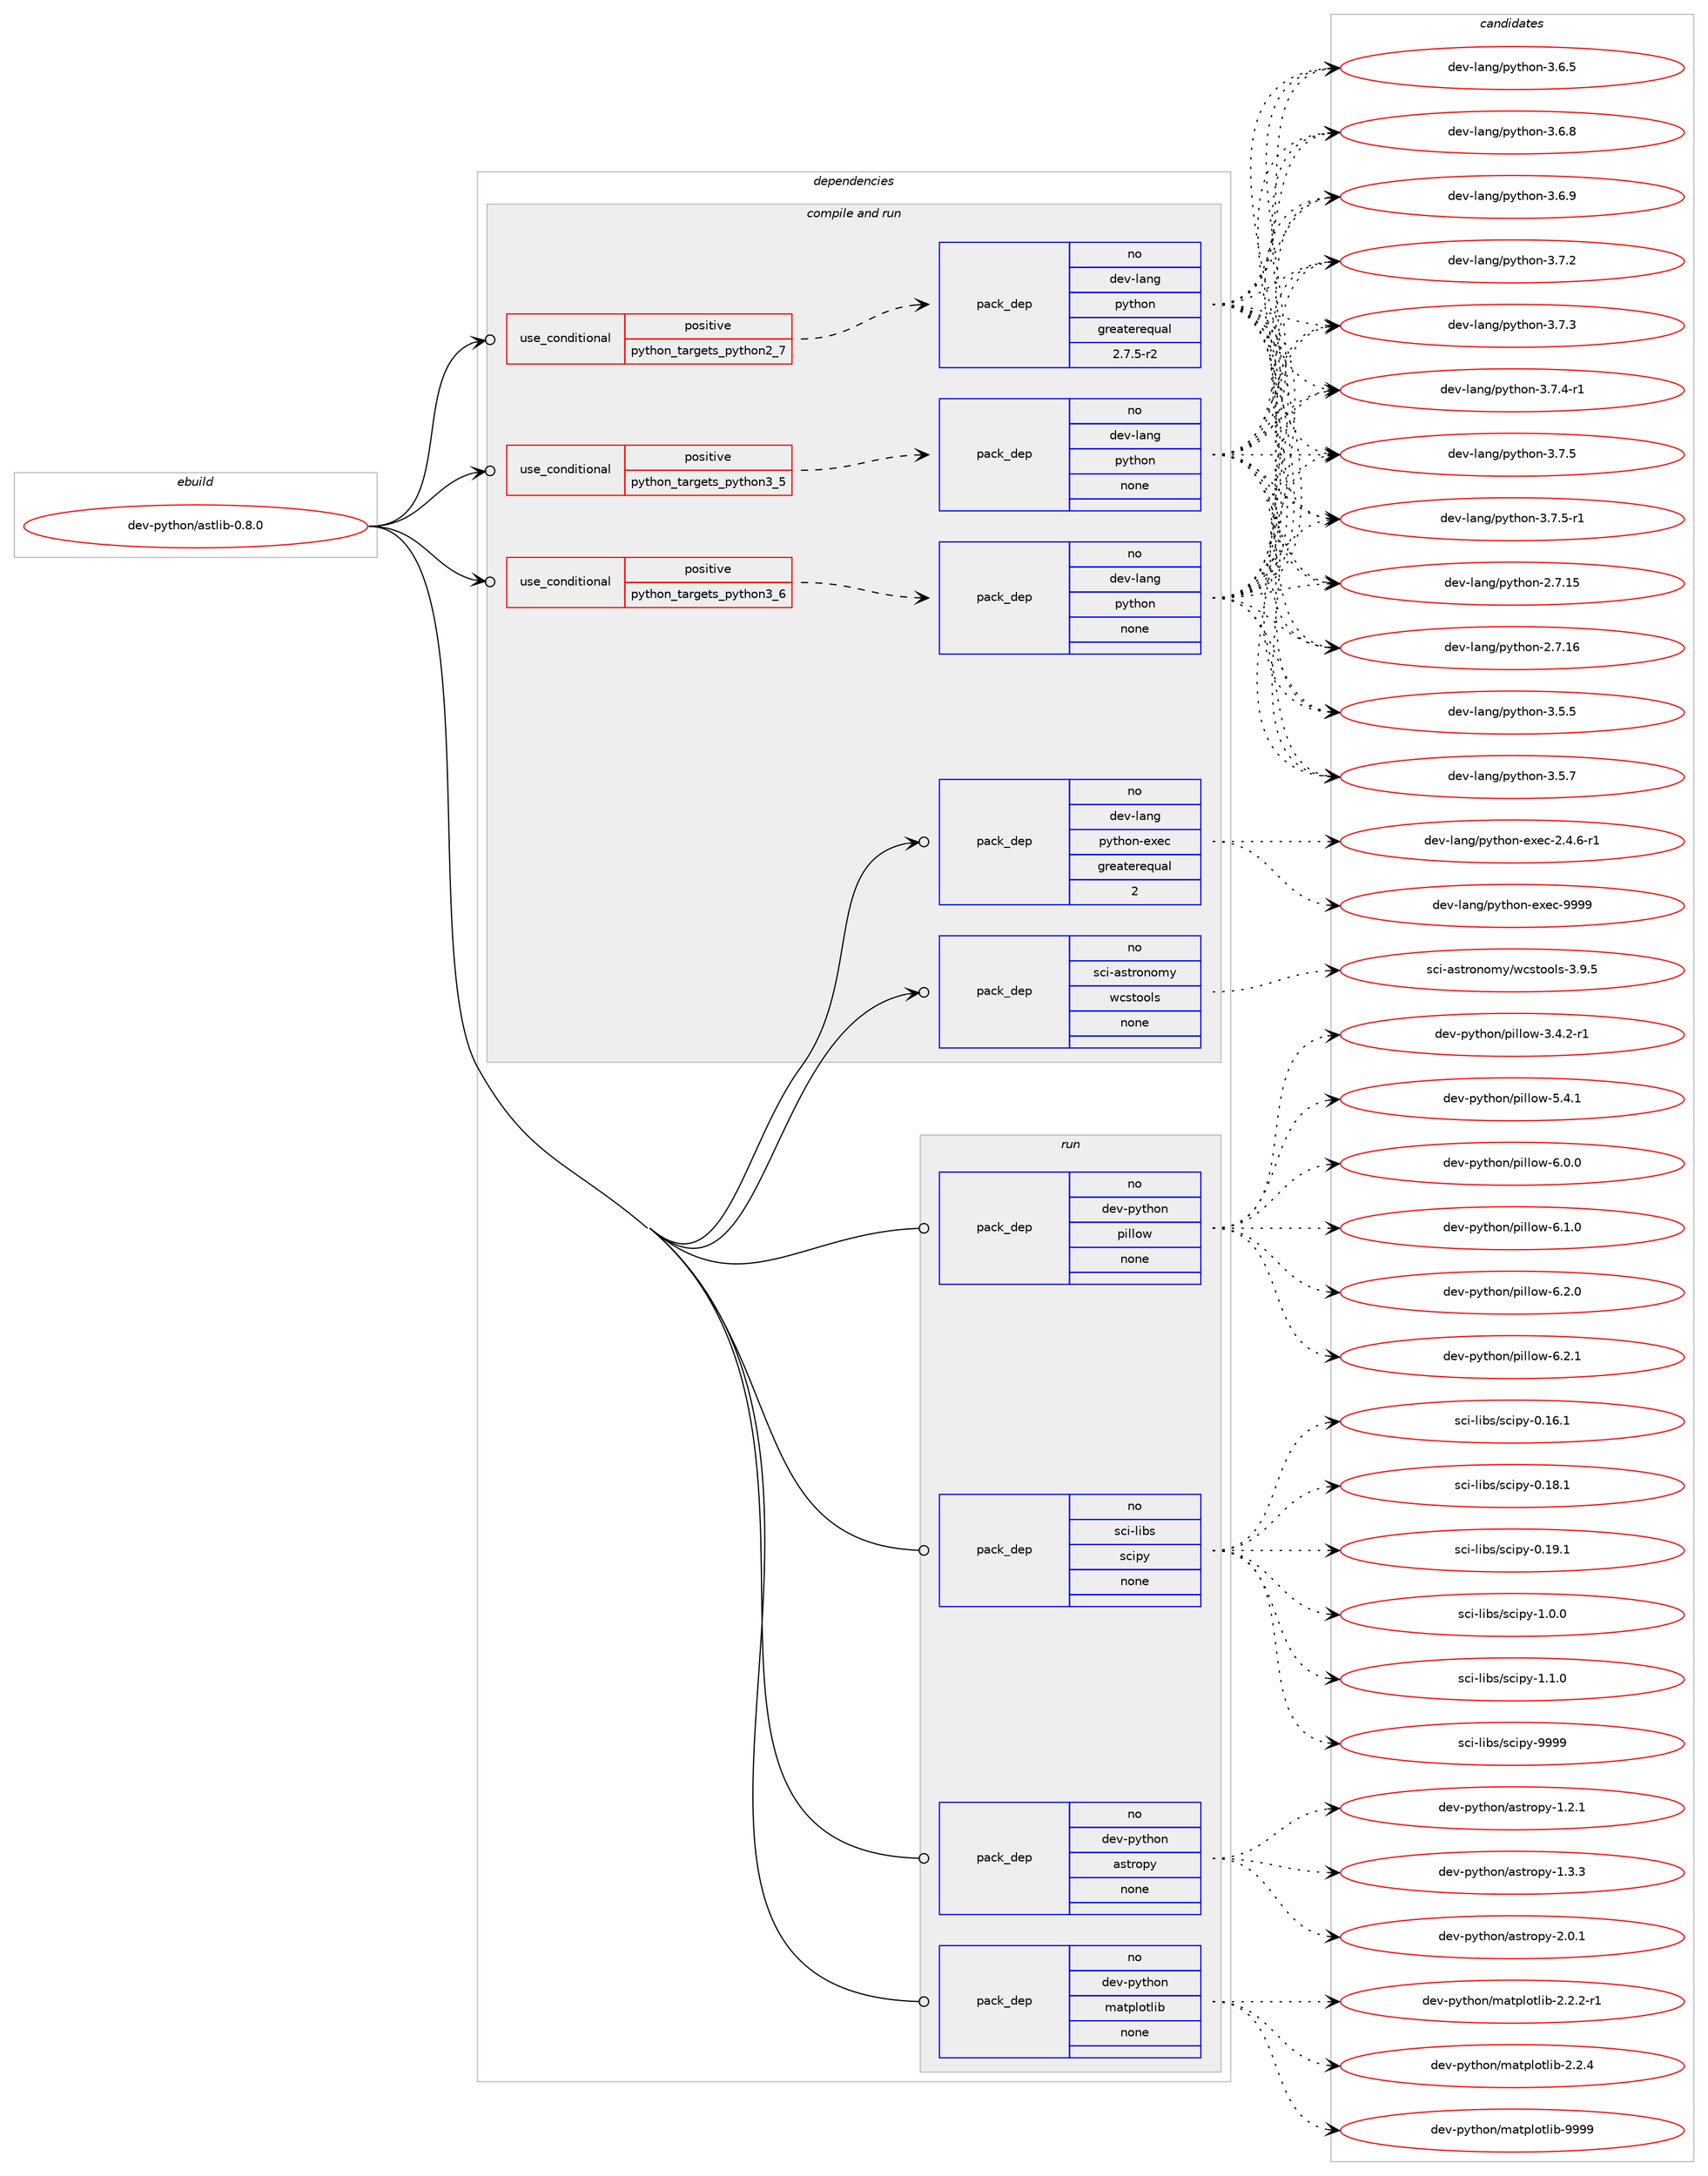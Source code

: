 digraph prolog {

# *************
# Graph options
# *************

newrank=true;
concentrate=true;
compound=true;
graph [rankdir=LR,fontname=Helvetica,fontsize=10,ranksep=1.5];#, ranksep=2.5, nodesep=0.2];
edge  [arrowhead=vee];
node  [fontname=Helvetica,fontsize=10];

# **********
# The ebuild
# **********

subgraph cluster_leftcol {
color=gray;
rank=same;
label=<<i>ebuild</i>>;
id [label="dev-python/astlib-0.8.0", color=red, width=4, href="../dev-python/astlib-0.8.0.svg"];
}

# ****************
# The dependencies
# ****************

subgraph cluster_midcol {
color=gray;
label=<<i>dependencies</i>>;
subgraph cluster_compile {
fillcolor="#eeeeee";
style=filled;
label=<<i>compile</i>>;
}
subgraph cluster_compileandrun {
fillcolor="#eeeeee";
style=filled;
label=<<i>compile and run</i>>;
subgraph cond136287 {
dependency594651 [label=<<TABLE BORDER="0" CELLBORDER="1" CELLSPACING="0" CELLPADDING="4"><TR><TD ROWSPAN="3" CELLPADDING="10">use_conditional</TD></TR><TR><TD>positive</TD></TR><TR><TD>python_targets_python2_7</TD></TR></TABLE>>, shape=none, color=red];
subgraph pack446592 {
dependency594652 [label=<<TABLE BORDER="0" CELLBORDER="1" CELLSPACING="0" CELLPADDING="4" WIDTH="220"><TR><TD ROWSPAN="6" CELLPADDING="30">pack_dep</TD></TR><TR><TD WIDTH="110">no</TD></TR><TR><TD>dev-lang</TD></TR><TR><TD>python</TD></TR><TR><TD>greaterequal</TD></TR><TR><TD>2.7.5-r2</TD></TR></TABLE>>, shape=none, color=blue];
}
dependency594651:e -> dependency594652:w [weight=20,style="dashed",arrowhead="vee"];
}
id:e -> dependency594651:w [weight=20,style="solid",arrowhead="odotvee"];
subgraph cond136288 {
dependency594653 [label=<<TABLE BORDER="0" CELLBORDER="1" CELLSPACING="0" CELLPADDING="4"><TR><TD ROWSPAN="3" CELLPADDING="10">use_conditional</TD></TR><TR><TD>positive</TD></TR><TR><TD>python_targets_python3_5</TD></TR></TABLE>>, shape=none, color=red];
subgraph pack446593 {
dependency594654 [label=<<TABLE BORDER="0" CELLBORDER="1" CELLSPACING="0" CELLPADDING="4" WIDTH="220"><TR><TD ROWSPAN="6" CELLPADDING="30">pack_dep</TD></TR><TR><TD WIDTH="110">no</TD></TR><TR><TD>dev-lang</TD></TR><TR><TD>python</TD></TR><TR><TD>none</TD></TR><TR><TD></TD></TR></TABLE>>, shape=none, color=blue];
}
dependency594653:e -> dependency594654:w [weight=20,style="dashed",arrowhead="vee"];
}
id:e -> dependency594653:w [weight=20,style="solid",arrowhead="odotvee"];
subgraph cond136289 {
dependency594655 [label=<<TABLE BORDER="0" CELLBORDER="1" CELLSPACING="0" CELLPADDING="4"><TR><TD ROWSPAN="3" CELLPADDING="10">use_conditional</TD></TR><TR><TD>positive</TD></TR><TR><TD>python_targets_python3_6</TD></TR></TABLE>>, shape=none, color=red];
subgraph pack446594 {
dependency594656 [label=<<TABLE BORDER="0" CELLBORDER="1" CELLSPACING="0" CELLPADDING="4" WIDTH="220"><TR><TD ROWSPAN="6" CELLPADDING="30">pack_dep</TD></TR><TR><TD WIDTH="110">no</TD></TR><TR><TD>dev-lang</TD></TR><TR><TD>python</TD></TR><TR><TD>none</TD></TR><TR><TD></TD></TR></TABLE>>, shape=none, color=blue];
}
dependency594655:e -> dependency594656:w [weight=20,style="dashed",arrowhead="vee"];
}
id:e -> dependency594655:w [weight=20,style="solid",arrowhead="odotvee"];
subgraph pack446595 {
dependency594657 [label=<<TABLE BORDER="0" CELLBORDER="1" CELLSPACING="0" CELLPADDING="4" WIDTH="220"><TR><TD ROWSPAN="6" CELLPADDING="30">pack_dep</TD></TR><TR><TD WIDTH="110">no</TD></TR><TR><TD>dev-lang</TD></TR><TR><TD>python-exec</TD></TR><TR><TD>greaterequal</TD></TR><TR><TD>2</TD></TR></TABLE>>, shape=none, color=blue];
}
id:e -> dependency594657:w [weight=20,style="solid",arrowhead="odotvee"];
subgraph pack446596 {
dependency594658 [label=<<TABLE BORDER="0" CELLBORDER="1" CELLSPACING="0" CELLPADDING="4" WIDTH="220"><TR><TD ROWSPAN="6" CELLPADDING="30">pack_dep</TD></TR><TR><TD WIDTH="110">no</TD></TR><TR><TD>sci-astronomy</TD></TR><TR><TD>wcstools</TD></TR><TR><TD>none</TD></TR><TR><TD></TD></TR></TABLE>>, shape=none, color=blue];
}
id:e -> dependency594658:w [weight=20,style="solid",arrowhead="odotvee"];
}
subgraph cluster_run {
fillcolor="#eeeeee";
style=filled;
label=<<i>run</i>>;
subgraph pack446597 {
dependency594659 [label=<<TABLE BORDER="0" CELLBORDER="1" CELLSPACING="0" CELLPADDING="4" WIDTH="220"><TR><TD ROWSPAN="6" CELLPADDING="30">pack_dep</TD></TR><TR><TD WIDTH="110">no</TD></TR><TR><TD>dev-python</TD></TR><TR><TD>astropy</TD></TR><TR><TD>none</TD></TR><TR><TD></TD></TR></TABLE>>, shape=none, color=blue];
}
id:e -> dependency594659:w [weight=20,style="solid",arrowhead="odot"];
subgraph pack446598 {
dependency594660 [label=<<TABLE BORDER="0" CELLBORDER="1" CELLSPACING="0" CELLPADDING="4" WIDTH="220"><TR><TD ROWSPAN="6" CELLPADDING="30">pack_dep</TD></TR><TR><TD WIDTH="110">no</TD></TR><TR><TD>dev-python</TD></TR><TR><TD>matplotlib</TD></TR><TR><TD>none</TD></TR><TR><TD></TD></TR></TABLE>>, shape=none, color=blue];
}
id:e -> dependency594660:w [weight=20,style="solid",arrowhead="odot"];
subgraph pack446599 {
dependency594661 [label=<<TABLE BORDER="0" CELLBORDER="1" CELLSPACING="0" CELLPADDING="4" WIDTH="220"><TR><TD ROWSPAN="6" CELLPADDING="30">pack_dep</TD></TR><TR><TD WIDTH="110">no</TD></TR><TR><TD>dev-python</TD></TR><TR><TD>pillow</TD></TR><TR><TD>none</TD></TR><TR><TD></TD></TR></TABLE>>, shape=none, color=blue];
}
id:e -> dependency594661:w [weight=20,style="solid",arrowhead="odot"];
subgraph pack446600 {
dependency594662 [label=<<TABLE BORDER="0" CELLBORDER="1" CELLSPACING="0" CELLPADDING="4" WIDTH="220"><TR><TD ROWSPAN="6" CELLPADDING="30">pack_dep</TD></TR><TR><TD WIDTH="110">no</TD></TR><TR><TD>sci-libs</TD></TR><TR><TD>scipy</TD></TR><TR><TD>none</TD></TR><TR><TD></TD></TR></TABLE>>, shape=none, color=blue];
}
id:e -> dependency594662:w [weight=20,style="solid",arrowhead="odot"];
}
}

# **************
# The candidates
# **************

subgraph cluster_choices {
rank=same;
color=gray;
label=<<i>candidates</i>>;

subgraph choice446592 {
color=black;
nodesep=1;
choice10010111845108971101034711212111610411111045504655464953 [label="dev-lang/python-2.7.15", color=red, width=4,href="../dev-lang/python-2.7.15.svg"];
choice10010111845108971101034711212111610411111045504655464954 [label="dev-lang/python-2.7.16", color=red, width=4,href="../dev-lang/python-2.7.16.svg"];
choice100101118451089711010347112121116104111110455146534653 [label="dev-lang/python-3.5.5", color=red, width=4,href="../dev-lang/python-3.5.5.svg"];
choice100101118451089711010347112121116104111110455146534655 [label="dev-lang/python-3.5.7", color=red, width=4,href="../dev-lang/python-3.5.7.svg"];
choice100101118451089711010347112121116104111110455146544653 [label="dev-lang/python-3.6.5", color=red, width=4,href="../dev-lang/python-3.6.5.svg"];
choice100101118451089711010347112121116104111110455146544656 [label="dev-lang/python-3.6.8", color=red, width=4,href="../dev-lang/python-3.6.8.svg"];
choice100101118451089711010347112121116104111110455146544657 [label="dev-lang/python-3.6.9", color=red, width=4,href="../dev-lang/python-3.6.9.svg"];
choice100101118451089711010347112121116104111110455146554650 [label="dev-lang/python-3.7.2", color=red, width=4,href="../dev-lang/python-3.7.2.svg"];
choice100101118451089711010347112121116104111110455146554651 [label="dev-lang/python-3.7.3", color=red, width=4,href="../dev-lang/python-3.7.3.svg"];
choice1001011184510897110103471121211161041111104551465546524511449 [label="dev-lang/python-3.7.4-r1", color=red, width=4,href="../dev-lang/python-3.7.4-r1.svg"];
choice100101118451089711010347112121116104111110455146554653 [label="dev-lang/python-3.7.5", color=red, width=4,href="../dev-lang/python-3.7.5.svg"];
choice1001011184510897110103471121211161041111104551465546534511449 [label="dev-lang/python-3.7.5-r1", color=red, width=4,href="../dev-lang/python-3.7.5-r1.svg"];
dependency594652:e -> choice10010111845108971101034711212111610411111045504655464953:w [style=dotted,weight="100"];
dependency594652:e -> choice10010111845108971101034711212111610411111045504655464954:w [style=dotted,weight="100"];
dependency594652:e -> choice100101118451089711010347112121116104111110455146534653:w [style=dotted,weight="100"];
dependency594652:e -> choice100101118451089711010347112121116104111110455146534655:w [style=dotted,weight="100"];
dependency594652:e -> choice100101118451089711010347112121116104111110455146544653:w [style=dotted,weight="100"];
dependency594652:e -> choice100101118451089711010347112121116104111110455146544656:w [style=dotted,weight="100"];
dependency594652:e -> choice100101118451089711010347112121116104111110455146544657:w [style=dotted,weight="100"];
dependency594652:e -> choice100101118451089711010347112121116104111110455146554650:w [style=dotted,weight="100"];
dependency594652:e -> choice100101118451089711010347112121116104111110455146554651:w [style=dotted,weight="100"];
dependency594652:e -> choice1001011184510897110103471121211161041111104551465546524511449:w [style=dotted,weight="100"];
dependency594652:e -> choice100101118451089711010347112121116104111110455146554653:w [style=dotted,weight="100"];
dependency594652:e -> choice1001011184510897110103471121211161041111104551465546534511449:w [style=dotted,weight="100"];
}
subgraph choice446593 {
color=black;
nodesep=1;
choice10010111845108971101034711212111610411111045504655464953 [label="dev-lang/python-2.7.15", color=red, width=4,href="../dev-lang/python-2.7.15.svg"];
choice10010111845108971101034711212111610411111045504655464954 [label="dev-lang/python-2.7.16", color=red, width=4,href="../dev-lang/python-2.7.16.svg"];
choice100101118451089711010347112121116104111110455146534653 [label="dev-lang/python-3.5.5", color=red, width=4,href="../dev-lang/python-3.5.5.svg"];
choice100101118451089711010347112121116104111110455146534655 [label="dev-lang/python-3.5.7", color=red, width=4,href="../dev-lang/python-3.5.7.svg"];
choice100101118451089711010347112121116104111110455146544653 [label="dev-lang/python-3.6.5", color=red, width=4,href="../dev-lang/python-3.6.5.svg"];
choice100101118451089711010347112121116104111110455146544656 [label="dev-lang/python-3.6.8", color=red, width=4,href="../dev-lang/python-3.6.8.svg"];
choice100101118451089711010347112121116104111110455146544657 [label="dev-lang/python-3.6.9", color=red, width=4,href="../dev-lang/python-3.6.9.svg"];
choice100101118451089711010347112121116104111110455146554650 [label="dev-lang/python-3.7.2", color=red, width=4,href="../dev-lang/python-3.7.2.svg"];
choice100101118451089711010347112121116104111110455146554651 [label="dev-lang/python-3.7.3", color=red, width=4,href="../dev-lang/python-3.7.3.svg"];
choice1001011184510897110103471121211161041111104551465546524511449 [label="dev-lang/python-3.7.4-r1", color=red, width=4,href="../dev-lang/python-3.7.4-r1.svg"];
choice100101118451089711010347112121116104111110455146554653 [label="dev-lang/python-3.7.5", color=red, width=4,href="../dev-lang/python-3.7.5.svg"];
choice1001011184510897110103471121211161041111104551465546534511449 [label="dev-lang/python-3.7.5-r1", color=red, width=4,href="../dev-lang/python-3.7.5-r1.svg"];
dependency594654:e -> choice10010111845108971101034711212111610411111045504655464953:w [style=dotted,weight="100"];
dependency594654:e -> choice10010111845108971101034711212111610411111045504655464954:w [style=dotted,weight="100"];
dependency594654:e -> choice100101118451089711010347112121116104111110455146534653:w [style=dotted,weight="100"];
dependency594654:e -> choice100101118451089711010347112121116104111110455146534655:w [style=dotted,weight="100"];
dependency594654:e -> choice100101118451089711010347112121116104111110455146544653:w [style=dotted,weight="100"];
dependency594654:e -> choice100101118451089711010347112121116104111110455146544656:w [style=dotted,weight="100"];
dependency594654:e -> choice100101118451089711010347112121116104111110455146544657:w [style=dotted,weight="100"];
dependency594654:e -> choice100101118451089711010347112121116104111110455146554650:w [style=dotted,weight="100"];
dependency594654:e -> choice100101118451089711010347112121116104111110455146554651:w [style=dotted,weight="100"];
dependency594654:e -> choice1001011184510897110103471121211161041111104551465546524511449:w [style=dotted,weight="100"];
dependency594654:e -> choice100101118451089711010347112121116104111110455146554653:w [style=dotted,weight="100"];
dependency594654:e -> choice1001011184510897110103471121211161041111104551465546534511449:w [style=dotted,weight="100"];
}
subgraph choice446594 {
color=black;
nodesep=1;
choice10010111845108971101034711212111610411111045504655464953 [label="dev-lang/python-2.7.15", color=red, width=4,href="../dev-lang/python-2.7.15.svg"];
choice10010111845108971101034711212111610411111045504655464954 [label="dev-lang/python-2.7.16", color=red, width=4,href="../dev-lang/python-2.7.16.svg"];
choice100101118451089711010347112121116104111110455146534653 [label="dev-lang/python-3.5.5", color=red, width=4,href="../dev-lang/python-3.5.5.svg"];
choice100101118451089711010347112121116104111110455146534655 [label="dev-lang/python-3.5.7", color=red, width=4,href="../dev-lang/python-3.5.7.svg"];
choice100101118451089711010347112121116104111110455146544653 [label="dev-lang/python-3.6.5", color=red, width=4,href="../dev-lang/python-3.6.5.svg"];
choice100101118451089711010347112121116104111110455146544656 [label="dev-lang/python-3.6.8", color=red, width=4,href="../dev-lang/python-3.6.8.svg"];
choice100101118451089711010347112121116104111110455146544657 [label="dev-lang/python-3.6.9", color=red, width=4,href="../dev-lang/python-3.6.9.svg"];
choice100101118451089711010347112121116104111110455146554650 [label="dev-lang/python-3.7.2", color=red, width=4,href="../dev-lang/python-3.7.2.svg"];
choice100101118451089711010347112121116104111110455146554651 [label="dev-lang/python-3.7.3", color=red, width=4,href="../dev-lang/python-3.7.3.svg"];
choice1001011184510897110103471121211161041111104551465546524511449 [label="dev-lang/python-3.7.4-r1", color=red, width=4,href="../dev-lang/python-3.7.4-r1.svg"];
choice100101118451089711010347112121116104111110455146554653 [label="dev-lang/python-3.7.5", color=red, width=4,href="../dev-lang/python-3.7.5.svg"];
choice1001011184510897110103471121211161041111104551465546534511449 [label="dev-lang/python-3.7.5-r1", color=red, width=4,href="../dev-lang/python-3.7.5-r1.svg"];
dependency594656:e -> choice10010111845108971101034711212111610411111045504655464953:w [style=dotted,weight="100"];
dependency594656:e -> choice10010111845108971101034711212111610411111045504655464954:w [style=dotted,weight="100"];
dependency594656:e -> choice100101118451089711010347112121116104111110455146534653:w [style=dotted,weight="100"];
dependency594656:e -> choice100101118451089711010347112121116104111110455146534655:w [style=dotted,weight="100"];
dependency594656:e -> choice100101118451089711010347112121116104111110455146544653:w [style=dotted,weight="100"];
dependency594656:e -> choice100101118451089711010347112121116104111110455146544656:w [style=dotted,weight="100"];
dependency594656:e -> choice100101118451089711010347112121116104111110455146544657:w [style=dotted,weight="100"];
dependency594656:e -> choice100101118451089711010347112121116104111110455146554650:w [style=dotted,weight="100"];
dependency594656:e -> choice100101118451089711010347112121116104111110455146554651:w [style=dotted,weight="100"];
dependency594656:e -> choice1001011184510897110103471121211161041111104551465546524511449:w [style=dotted,weight="100"];
dependency594656:e -> choice100101118451089711010347112121116104111110455146554653:w [style=dotted,weight="100"];
dependency594656:e -> choice1001011184510897110103471121211161041111104551465546534511449:w [style=dotted,weight="100"];
}
subgraph choice446595 {
color=black;
nodesep=1;
choice10010111845108971101034711212111610411111045101120101994550465246544511449 [label="dev-lang/python-exec-2.4.6-r1", color=red, width=4,href="../dev-lang/python-exec-2.4.6-r1.svg"];
choice10010111845108971101034711212111610411111045101120101994557575757 [label="dev-lang/python-exec-9999", color=red, width=4,href="../dev-lang/python-exec-9999.svg"];
dependency594657:e -> choice10010111845108971101034711212111610411111045101120101994550465246544511449:w [style=dotted,weight="100"];
dependency594657:e -> choice10010111845108971101034711212111610411111045101120101994557575757:w [style=dotted,weight="100"];
}
subgraph choice446596 {
color=black;
nodesep=1;
choice1159910545971151161141111101111091214711999115116111111108115455146574653 [label="sci-astronomy/wcstools-3.9.5", color=red, width=4,href="../sci-astronomy/wcstools-3.9.5.svg"];
dependency594658:e -> choice1159910545971151161141111101111091214711999115116111111108115455146574653:w [style=dotted,weight="100"];
}
subgraph choice446597 {
color=black;
nodesep=1;
choice100101118451121211161041111104797115116114111112121454946504649 [label="dev-python/astropy-1.2.1", color=red, width=4,href="../dev-python/astropy-1.2.1.svg"];
choice100101118451121211161041111104797115116114111112121454946514651 [label="dev-python/astropy-1.3.3", color=red, width=4,href="../dev-python/astropy-1.3.3.svg"];
choice100101118451121211161041111104797115116114111112121455046484649 [label="dev-python/astropy-2.0.1", color=red, width=4,href="../dev-python/astropy-2.0.1.svg"];
dependency594659:e -> choice100101118451121211161041111104797115116114111112121454946504649:w [style=dotted,weight="100"];
dependency594659:e -> choice100101118451121211161041111104797115116114111112121454946514651:w [style=dotted,weight="100"];
dependency594659:e -> choice100101118451121211161041111104797115116114111112121455046484649:w [style=dotted,weight="100"];
}
subgraph choice446598 {
color=black;
nodesep=1;
choice100101118451121211161041111104710997116112108111116108105984550465046504511449 [label="dev-python/matplotlib-2.2.2-r1", color=red, width=4,href="../dev-python/matplotlib-2.2.2-r1.svg"];
choice10010111845112121116104111110471099711611210811111610810598455046504652 [label="dev-python/matplotlib-2.2.4", color=red, width=4,href="../dev-python/matplotlib-2.2.4.svg"];
choice100101118451121211161041111104710997116112108111116108105984557575757 [label="dev-python/matplotlib-9999", color=red, width=4,href="../dev-python/matplotlib-9999.svg"];
dependency594660:e -> choice100101118451121211161041111104710997116112108111116108105984550465046504511449:w [style=dotted,weight="100"];
dependency594660:e -> choice10010111845112121116104111110471099711611210811111610810598455046504652:w [style=dotted,weight="100"];
dependency594660:e -> choice100101118451121211161041111104710997116112108111116108105984557575757:w [style=dotted,weight="100"];
}
subgraph choice446599 {
color=black;
nodesep=1;
choice10010111845112121116104111110471121051081081111194551465246504511449 [label="dev-python/pillow-3.4.2-r1", color=red, width=4,href="../dev-python/pillow-3.4.2-r1.svg"];
choice1001011184511212111610411111047112105108108111119455346524649 [label="dev-python/pillow-5.4.1", color=red, width=4,href="../dev-python/pillow-5.4.1.svg"];
choice1001011184511212111610411111047112105108108111119455446484648 [label="dev-python/pillow-6.0.0", color=red, width=4,href="../dev-python/pillow-6.0.0.svg"];
choice1001011184511212111610411111047112105108108111119455446494648 [label="dev-python/pillow-6.1.0", color=red, width=4,href="../dev-python/pillow-6.1.0.svg"];
choice1001011184511212111610411111047112105108108111119455446504648 [label="dev-python/pillow-6.2.0", color=red, width=4,href="../dev-python/pillow-6.2.0.svg"];
choice1001011184511212111610411111047112105108108111119455446504649 [label="dev-python/pillow-6.2.1", color=red, width=4,href="../dev-python/pillow-6.2.1.svg"];
dependency594661:e -> choice10010111845112121116104111110471121051081081111194551465246504511449:w [style=dotted,weight="100"];
dependency594661:e -> choice1001011184511212111610411111047112105108108111119455346524649:w [style=dotted,weight="100"];
dependency594661:e -> choice1001011184511212111610411111047112105108108111119455446484648:w [style=dotted,weight="100"];
dependency594661:e -> choice1001011184511212111610411111047112105108108111119455446494648:w [style=dotted,weight="100"];
dependency594661:e -> choice1001011184511212111610411111047112105108108111119455446504648:w [style=dotted,weight="100"];
dependency594661:e -> choice1001011184511212111610411111047112105108108111119455446504649:w [style=dotted,weight="100"];
}
subgraph choice446600 {
color=black;
nodesep=1;
choice115991054510810598115471159910511212145484649544649 [label="sci-libs/scipy-0.16.1", color=red, width=4,href="../sci-libs/scipy-0.16.1.svg"];
choice115991054510810598115471159910511212145484649564649 [label="sci-libs/scipy-0.18.1", color=red, width=4,href="../sci-libs/scipy-0.18.1.svg"];
choice115991054510810598115471159910511212145484649574649 [label="sci-libs/scipy-0.19.1", color=red, width=4,href="../sci-libs/scipy-0.19.1.svg"];
choice1159910545108105981154711599105112121454946484648 [label="sci-libs/scipy-1.0.0", color=red, width=4,href="../sci-libs/scipy-1.0.0.svg"];
choice1159910545108105981154711599105112121454946494648 [label="sci-libs/scipy-1.1.0", color=red, width=4,href="../sci-libs/scipy-1.1.0.svg"];
choice11599105451081059811547115991051121214557575757 [label="sci-libs/scipy-9999", color=red, width=4,href="../sci-libs/scipy-9999.svg"];
dependency594662:e -> choice115991054510810598115471159910511212145484649544649:w [style=dotted,weight="100"];
dependency594662:e -> choice115991054510810598115471159910511212145484649564649:w [style=dotted,weight="100"];
dependency594662:e -> choice115991054510810598115471159910511212145484649574649:w [style=dotted,weight="100"];
dependency594662:e -> choice1159910545108105981154711599105112121454946484648:w [style=dotted,weight="100"];
dependency594662:e -> choice1159910545108105981154711599105112121454946494648:w [style=dotted,weight="100"];
dependency594662:e -> choice11599105451081059811547115991051121214557575757:w [style=dotted,weight="100"];
}
}

}
